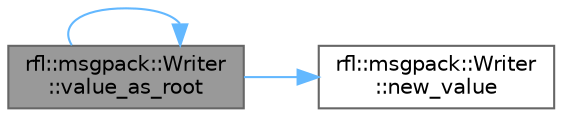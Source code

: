 digraph "rfl::msgpack::Writer::value_as_root"
{
 // LATEX_PDF_SIZE
  bgcolor="transparent";
  edge [fontname=Helvetica,fontsize=10,labelfontname=Helvetica,labelfontsize=10];
  node [fontname=Helvetica,fontsize=10,shape=box,height=0.2,width=0.4];
  rankdir="LR";
  Node1 [id="Node000001",label="rfl::msgpack::Writer\l::value_as_root",height=0.2,width=0.4,color="gray40", fillcolor="grey60", style="filled", fontcolor="black",tooltip=" "];
  Node1 -> Node2 [id="edge1_Node000001_Node000002",color="steelblue1",style="solid",tooltip=" "];
  Node2 [id="Node000002",label="rfl::msgpack::Writer\l::new_value",height=0.2,width=0.4,color="grey40", fillcolor="white", style="filled",URL="$classrfl_1_1msgpack_1_1_writer.html#ae8bf33348d4224bb8d17eb8e3f1a0279",tooltip=" "];
  Node1 -> Node1 [id="edge2_Node000001_Node000001",color="steelblue1",style="solid",tooltip=" "];
}
